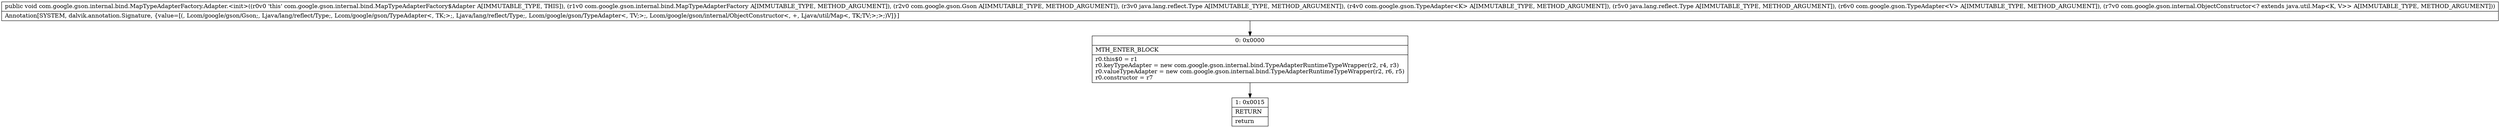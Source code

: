 digraph "CFG forcom.google.gson.internal.bind.MapTypeAdapterFactory.Adapter.\<init\>(Lcom\/google\/gson\/internal\/bind\/MapTypeAdapterFactory;Lcom\/google\/gson\/Gson;Ljava\/lang\/reflect\/Type;Lcom\/google\/gson\/TypeAdapter;Ljava\/lang\/reflect\/Type;Lcom\/google\/gson\/TypeAdapter;Lcom\/google\/gson\/internal\/ObjectConstructor;)V" {
Node_0 [shape=record,label="{0\:\ 0x0000|MTH_ENTER_BLOCK\l|r0.this$0 = r1\lr0.keyTypeAdapter = new com.google.gson.internal.bind.TypeAdapterRuntimeTypeWrapper(r2, r4, r3)\lr0.valueTypeAdapter = new com.google.gson.internal.bind.TypeAdapterRuntimeTypeWrapper(r2, r6, r5)\lr0.constructor = r7\l}"];
Node_1 [shape=record,label="{1\:\ 0x0015|RETURN\l|return\l}"];
MethodNode[shape=record,label="{public void com.google.gson.internal.bind.MapTypeAdapterFactory.Adapter.\<init\>((r0v0 'this' com.google.gson.internal.bind.MapTypeAdapterFactory$Adapter A[IMMUTABLE_TYPE, THIS]), (r1v0 com.google.gson.internal.bind.MapTypeAdapterFactory A[IMMUTABLE_TYPE, METHOD_ARGUMENT]), (r2v0 com.google.gson.Gson A[IMMUTABLE_TYPE, METHOD_ARGUMENT]), (r3v0 java.lang.reflect.Type A[IMMUTABLE_TYPE, METHOD_ARGUMENT]), (r4v0 com.google.gson.TypeAdapter\<K\> A[IMMUTABLE_TYPE, METHOD_ARGUMENT]), (r5v0 java.lang.reflect.Type A[IMMUTABLE_TYPE, METHOD_ARGUMENT]), (r6v0 com.google.gson.TypeAdapter\<V\> A[IMMUTABLE_TYPE, METHOD_ARGUMENT]), (r7v0 com.google.gson.internal.ObjectConstructor\<? extends java.util.Map\<K, V\>\> A[IMMUTABLE_TYPE, METHOD_ARGUMENT]))  | Annotation[SYSTEM, dalvik.annotation.Signature, \{value=[(, Lcom\/google\/gson\/Gson;, Ljava\/lang\/reflect\/Type;, Lcom\/google\/gson\/TypeAdapter\<, TK;\>;, Ljava\/lang\/reflect\/Type;, Lcom\/google\/gson\/TypeAdapter\<, TV;\>;, Lcom\/google\/gson\/internal\/ObjectConstructor\<, +, Ljava\/util\/Map\<, TK;TV;\>;\>;)V]\}]\l}"];
MethodNode -> Node_0;
Node_0 -> Node_1;
}

